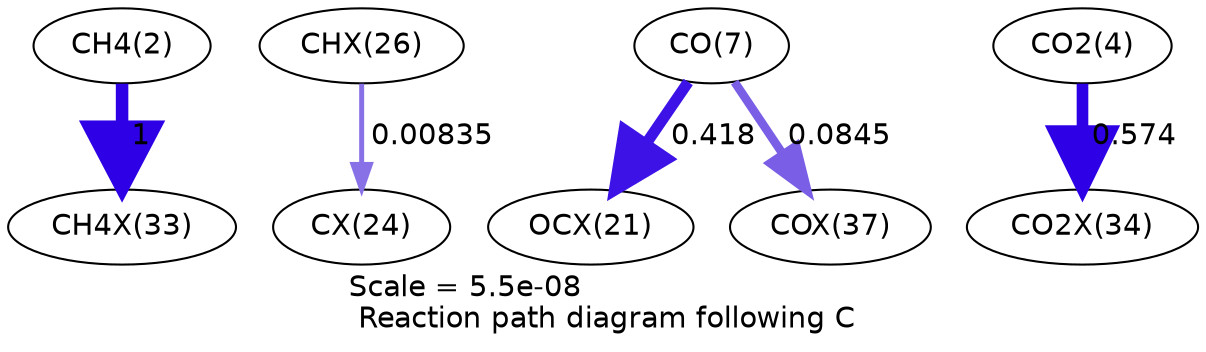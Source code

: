 digraph reaction_paths {
center=1;
s4 -> s31[fontname="Helvetica", penwidth=6, arrowsize=3, color="0.7, 1.5, 0.9"
, label=" 1"];
s29 -> s27[fontname="Helvetica", penwidth=2.39, arrowsize=1.19, color="0.7, 0.508, 0.9"
, label=" 0.00835"];
s9 -> s24[fontname="Helvetica", penwidth=5.34, arrowsize=2.67, color="0.7, 0.918, 0.9"
, label=" 0.418"];
s9 -> s35[fontname="Helvetica", penwidth=4.13, arrowsize=2.07, color="0.7, 0.585, 0.9"
, label=" 0.0845"];
s6 -> s32[fontname="Helvetica", penwidth=5.58, arrowsize=2.79, color="0.7, 1.07, 0.9"
, label=" 0.574"];
s4 [ fontname="Helvetica", label="CH4(2)"];
s6 [ fontname="Helvetica", label="CO2(4)"];
s9 [ fontname="Helvetica", label="CO(7)"];
s24 [ fontname="Helvetica", label="OCX(21)"];
s27 [ fontname="Helvetica", label="CX(24)"];
s29 [ fontname="Helvetica", label="CHX(26)"];
s31 [ fontname="Helvetica", label="CH4X(33)"];
s32 [ fontname="Helvetica", label="CO2X(34)"];
s35 [ fontname="Helvetica", label="COX(37)"];
 label = "Scale = 5.5e-08\l Reaction path diagram following C";
 fontname = "Helvetica";
}
